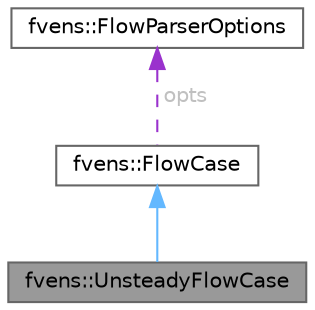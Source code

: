 digraph "fvens::UnsteadyFlowCase"
{
 // LATEX_PDF_SIZE
  bgcolor="transparent";
  edge [fontname=Helvetica,fontsize=10,labelfontname=Helvetica,labelfontsize=10];
  node [fontname=Helvetica,fontsize=10,shape=box,height=0.2,width=0.4];
  Node1 [id="Node000001",label="fvens::UnsteadyFlowCase",height=0.2,width=0.4,color="gray40", fillcolor="grey60", style="filled", fontcolor="black",tooltip="Solution procedure for an unsteady flow case."];
  Node2 -> Node1 [id="edge1_Node000001_Node000002",dir="back",color="steelblue1",style="solid",tooltip=" "];
  Node2 [id="Node000002",label="fvens::FlowCase",height=0.2,width=0.4,color="gray40", fillcolor="white", style="filled",URL="$classfvens_1_1FlowCase.html",tooltip="Solve a flow problem, either steady or unsteady, with conditions specified in the FVENS control file."];
  Node3 -> Node2 [id="edge2_Node000002_Node000003",dir="back",color="darkorchid3",style="dashed",tooltip=" ",label=" opts",fontcolor="grey" ];
  Node3 [id="Node000003",label="fvens::FlowParserOptions",height=0.2,width=0.4,color="gray40", fillcolor="white", style="filled",URL="$structfvens_1_1FlowParserOptions.html",tooltip="Data read from a control file for flow problems."];
}
